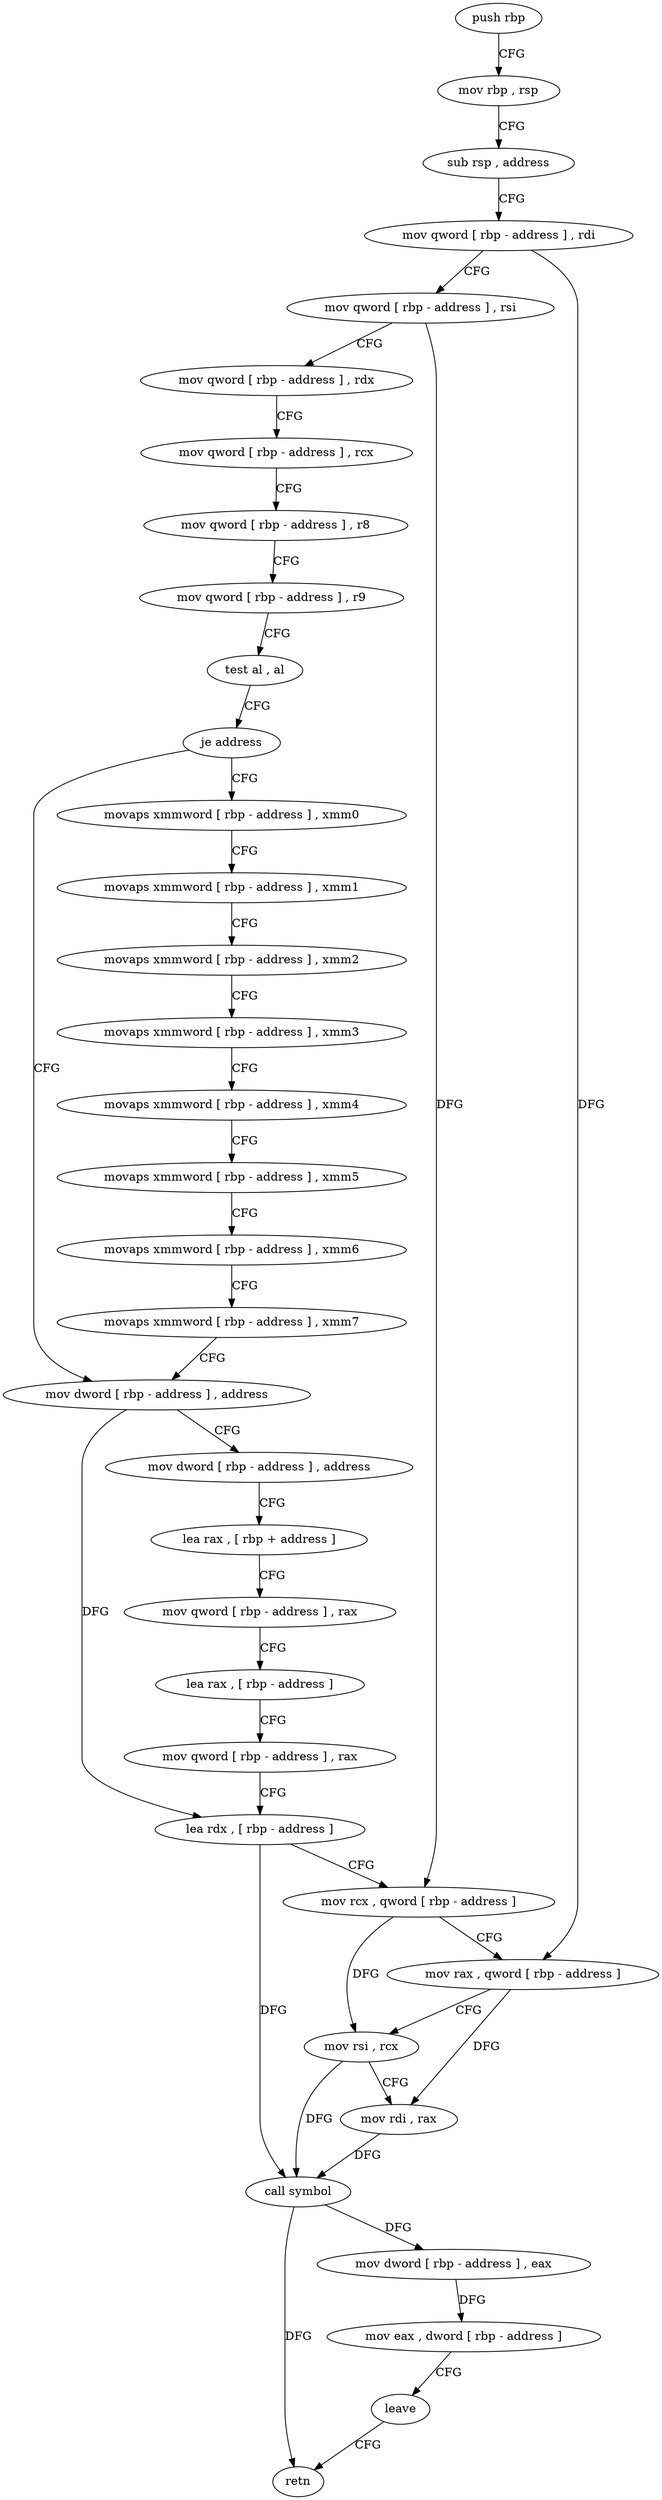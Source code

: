 digraph "func" {
"4333276" [label = "push rbp" ]
"4333277" [label = "mov rbp , rsp" ]
"4333280" [label = "sub rsp , address" ]
"4333287" [label = "mov qword [ rbp - address ] , rdi" ]
"4333294" [label = "mov qword [ rbp - address ] , rsi" ]
"4333301" [label = "mov qword [ rbp - address ] , rdx" ]
"4333308" [label = "mov qword [ rbp - address ] , rcx" ]
"4333315" [label = "mov qword [ rbp - address ] , r8" ]
"4333322" [label = "mov qword [ rbp - address ] , r9" ]
"4333329" [label = "test al , al" ]
"4333331" [label = "je address" ]
"4333365" [label = "mov dword [ rbp - address ] , address" ]
"4333333" [label = "movaps xmmword [ rbp - address ] , xmm0" ]
"4333375" [label = "mov dword [ rbp - address ] , address" ]
"4333385" [label = "lea rax , [ rbp + address ]" ]
"4333389" [label = "mov qword [ rbp - address ] , rax" ]
"4333396" [label = "lea rax , [ rbp - address ]" ]
"4333403" [label = "mov qword [ rbp - address ] , rax" ]
"4333410" [label = "lea rdx , [ rbp - address ]" ]
"4333417" [label = "mov rcx , qword [ rbp - address ]" ]
"4333424" [label = "mov rax , qword [ rbp - address ]" ]
"4333431" [label = "mov rsi , rcx" ]
"4333434" [label = "mov rdi , rax" ]
"4333437" [label = "call symbol" ]
"4333442" [label = "mov dword [ rbp - address ] , eax" ]
"4333448" [label = "mov eax , dword [ rbp - address ]" ]
"4333454" [label = "leave" ]
"4333455" [label = "retn" ]
"4333337" [label = "movaps xmmword [ rbp - address ] , xmm1" ]
"4333341" [label = "movaps xmmword [ rbp - address ] , xmm2" ]
"4333345" [label = "movaps xmmword [ rbp - address ] , xmm3" ]
"4333349" [label = "movaps xmmword [ rbp - address ] , xmm4" ]
"4333353" [label = "movaps xmmword [ rbp - address ] , xmm5" ]
"4333357" [label = "movaps xmmword [ rbp - address ] , xmm6" ]
"4333361" [label = "movaps xmmword [ rbp - address ] , xmm7" ]
"4333276" -> "4333277" [ label = "CFG" ]
"4333277" -> "4333280" [ label = "CFG" ]
"4333280" -> "4333287" [ label = "CFG" ]
"4333287" -> "4333294" [ label = "CFG" ]
"4333287" -> "4333424" [ label = "DFG" ]
"4333294" -> "4333301" [ label = "CFG" ]
"4333294" -> "4333417" [ label = "DFG" ]
"4333301" -> "4333308" [ label = "CFG" ]
"4333308" -> "4333315" [ label = "CFG" ]
"4333315" -> "4333322" [ label = "CFG" ]
"4333322" -> "4333329" [ label = "CFG" ]
"4333329" -> "4333331" [ label = "CFG" ]
"4333331" -> "4333365" [ label = "CFG" ]
"4333331" -> "4333333" [ label = "CFG" ]
"4333365" -> "4333375" [ label = "CFG" ]
"4333365" -> "4333410" [ label = "DFG" ]
"4333333" -> "4333337" [ label = "CFG" ]
"4333375" -> "4333385" [ label = "CFG" ]
"4333385" -> "4333389" [ label = "CFG" ]
"4333389" -> "4333396" [ label = "CFG" ]
"4333396" -> "4333403" [ label = "CFG" ]
"4333403" -> "4333410" [ label = "CFG" ]
"4333410" -> "4333417" [ label = "CFG" ]
"4333410" -> "4333437" [ label = "DFG" ]
"4333417" -> "4333424" [ label = "CFG" ]
"4333417" -> "4333431" [ label = "DFG" ]
"4333424" -> "4333431" [ label = "CFG" ]
"4333424" -> "4333434" [ label = "DFG" ]
"4333431" -> "4333434" [ label = "CFG" ]
"4333431" -> "4333437" [ label = "DFG" ]
"4333434" -> "4333437" [ label = "DFG" ]
"4333437" -> "4333442" [ label = "DFG" ]
"4333437" -> "4333455" [ label = "DFG" ]
"4333442" -> "4333448" [ label = "DFG" ]
"4333448" -> "4333454" [ label = "CFG" ]
"4333454" -> "4333455" [ label = "CFG" ]
"4333337" -> "4333341" [ label = "CFG" ]
"4333341" -> "4333345" [ label = "CFG" ]
"4333345" -> "4333349" [ label = "CFG" ]
"4333349" -> "4333353" [ label = "CFG" ]
"4333353" -> "4333357" [ label = "CFG" ]
"4333357" -> "4333361" [ label = "CFG" ]
"4333361" -> "4333365" [ label = "CFG" ]
}
